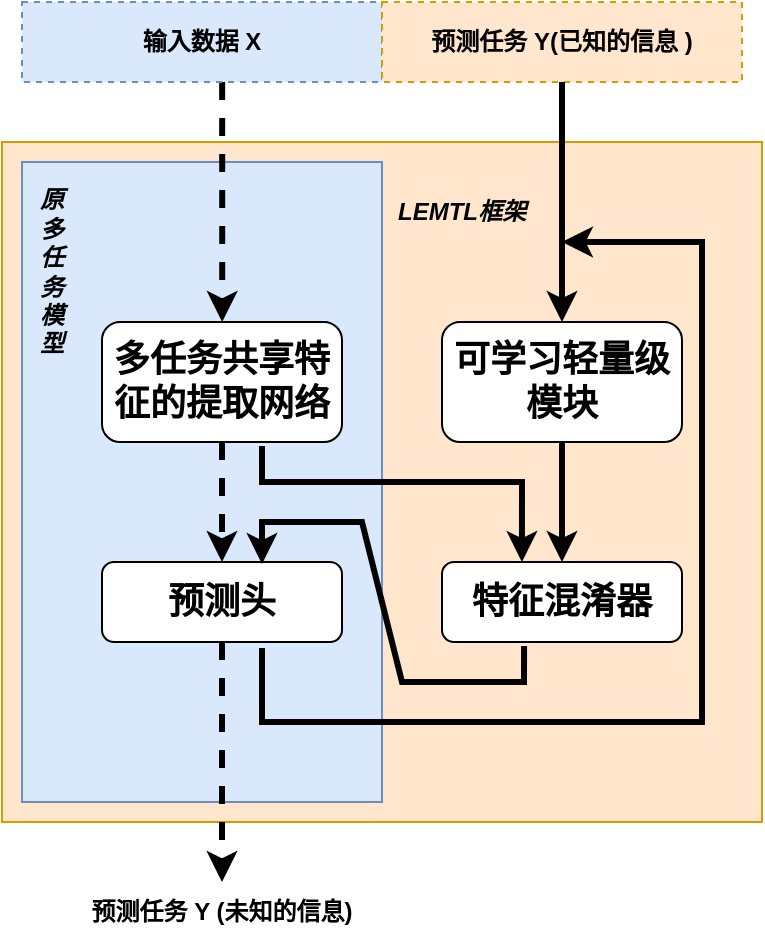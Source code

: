 <mxfile version="24.7.16">
  <diagram name="Page-1" id="u_PIz6emV0qA4rtQVPPR">
    <mxGraphModel dx="1434" dy="738" grid="1" gridSize="10" guides="1" tooltips="1" connect="1" arrows="1" fold="1" page="1" pageScale="1" pageWidth="827" pageHeight="1169" math="0" shadow="0">
      <root>
        <mxCell id="0" />
        <mxCell id="1" parent="0" />
        <mxCell id="fJKymjy_2eBl3symt3s9-21" value="" style="rounded=0;whiteSpace=wrap;html=1;fillColor=#ffe6cc;strokeColor=#d79b00;" parent="1" vertex="1">
          <mxGeometry x="150" y="150" width="380" height="340" as="geometry" />
        </mxCell>
        <mxCell id="fJKymjy_2eBl3symt3s9-20" value="" style="rounded=0;whiteSpace=wrap;html=1;fillColor=#dae8fc;strokeColor=#6c8ebf;" parent="1" vertex="1">
          <mxGeometry x="160" y="160" width="180" height="320" as="geometry" />
        </mxCell>
        <mxCell id="fJKymjy_2eBl3symt3s9-1" value="&lt;b&gt;&lt;font style=&quot;font-size: 18px;&quot;&gt;多任务共享特征的提取网络&lt;/font&gt;&lt;/b&gt;" style="rounded=1;whiteSpace=wrap;html=1;" parent="1" vertex="1">
          <mxGeometry x="200" y="240" width="120" height="60" as="geometry" />
        </mxCell>
        <mxCell id="fJKymjy_2eBl3symt3s9-2" value="&lt;b&gt;&lt;font style=&quot;font-size: 18px;&quot;&gt;预测头&lt;/font&gt;&lt;/b&gt;" style="rounded=1;whiteSpace=wrap;html=1;" parent="1" vertex="1">
          <mxGeometry x="200" y="360" width="120" height="40" as="geometry" />
        </mxCell>
        <mxCell id="fJKymjy_2eBl3symt3s9-3" value="&lt;b&gt;&lt;font style=&quot;font-size: 18px;&quot;&gt;可学习轻量级模块&lt;/font&gt;&lt;/b&gt;" style="rounded=1;whiteSpace=wrap;html=1;" parent="1" vertex="1">
          <mxGeometry x="370" y="240" width="120" height="60" as="geometry" />
        </mxCell>
        <mxCell id="fJKymjy_2eBl3symt3s9-9" value="" style="edgeStyle=orthogonalEdgeStyle;rounded=0;orthogonalLoop=1;jettySize=auto;html=1;exitX=0.556;exitY=1;exitDx=0;exitDy=0;exitPerimeter=0;fillColor=#d5e8d4;strokeColor=#000000;strokeWidth=3;dashed=1;" parent="1" source="fJKymjy_2eBl3symt3s9-5" target="fJKymjy_2eBl3symt3s9-1" edge="1">
          <mxGeometry relative="1" as="geometry">
            <mxPoint x="260" y="130" as="sourcePoint" />
            <Array as="points">
              <mxPoint x="260" y="190" />
              <mxPoint x="260" y="190" />
            </Array>
          </mxGeometry>
        </mxCell>
        <mxCell id="fJKymjy_2eBl3symt3s9-5" value="&lt;b&gt;输入数据 X&lt;/b&gt;" style="text;html=1;align=center;verticalAlign=middle;whiteSpace=wrap;rounded=0;fillColor=#dae8fc;strokeColor=#6c8ebf;dashed=1;strokeWidth=1;" parent="1" vertex="1">
          <mxGeometry x="160" y="80" width="180" height="40" as="geometry" />
        </mxCell>
        <mxCell id="fJKymjy_2eBl3symt3s9-6" value="&lt;b&gt;预测任务 Y(已知的信息 )&lt;/b&gt;" style="text;html=1;align=center;verticalAlign=middle;whiteSpace=wrap;rounded=0;fillColor=#ffe6cc;strokeColor=#d79b00;dashed=1;strokeWidth=1;" parent="1" vertex="1">
          <mxGeometry x="340" y="80" width="180" height="40" as="geometry" />
        </mxCell>
        <mxCell id="fJKymjy_2eBl3symt3s9-7" value="" style="endArrow=classic;html=1;rounded=0;exitX=0.5;exitY=1;exitDx=0;exitDy=0;entryX=0.5;entryY=0;entryDx=0;entryDy=0;strokeWidth=3;fillColor=#d5e8d4;strokeColor=#000000;dashed=1;" parent="1" source="fJKymjy_2eBl3symt3s9-1" target="fJKymjy_2eBl3symt3s9-2" edge="1">
          <mxGeometry width="50" height="50" relative="1" as="geometry">
            <mxPoint x="270" y="170" as="sourcePoint" />
            <mxPoint x="270" y="250" as="targetPoint" />
          </mxGeometry>
        </mxCell>
        <mxCell id="fJKymjy_2eBl3symt3s9-8" value="" style="endArrow=classic;html=1;rounded=0;strokeWidth=3;" parent="1" edge="1">
          <mxGeometry width="50" height="50" relative="1" as="geometry">
            <mxPoint x="280" y="403" as="sourcePoint" />
            <mxPoint x="430" y="200" as="targetPoint" />
            <Array as="points">
              <mxPoint x="280" y="440" />
              <mxPoint x="500" y="440" />
              <mxPoint x="500" y="200" />
            </Array>
          </mxGeometry>
        </mxCell>
        <mxCell id="fJKymjy_2eBl3symt3s9-11" value="" style="edgeStyle=orthogonalEdgeStyle;rounded=0;orthogonalLoop=1;jettySize=auto;html=1;entryX=0.5;entryY=0;entryDx=0;entryDy=0;exitX=0.5;exitY=1;exitDx=0;exitDy=0;strokeWidth=3;" parent="1" source="fJKymjy_2eBl3symt3s9-6" target="fJKymjy_2eBl3symt3s9-3" edge="1">
          <mxGeometry relative="1" as="geometry">
            <mxPoint x="430" y="130" as="sourcePoint" />
            <mxPoint x="420" y="230" as="targetPoint" />
          </mxGeometry>
        </mxCell>
        <mxCell id="fJKymjy_2eBl3symt3s9-14" value="" style="endArrow=classic;html=1;rounded=0;exitX=0.5;exitY=1;exitDx=0;exitDy=0;entryX=0.5;entryY=0;entryDx=0;entryDy=0;fillColor=#d5e8d4;strokeColor=#000000;strokeWidth=3;dashed=1;" parent="1" source="fJKymjy_2eBl3symt3s9-2" target="fJKymjy_2eBl3symt3s9-15" edge="1">
          <mxGeometry width="50" height="50" relative="1" as="geometry">
            <mxPoint x="390" y="410" as="sourcePoint" />
            <mxPoint x="260" y="490" as="targetPoint" />
          </mxGeometry>
        </mxCell>
        <mxCell id="fJKymjy_2eBl3symt3s9-15" value="&lt;b&gt;预测任务 Y (未知的信息)&lt;/b&gt;" style="text;html=1;align=center;verticalAlign=middle;whiteSpace=wrap;rounded=0;" parent="1" vertex="1">
          <mxGeometry x="190" y="520" width="140" height="30" as="geometry" />
        </mxCell>
        <mxCell id="fJKymjy_2eBl3symt3s9-16" value="&lt;b&gt;&lt;font style=&quot;font-size: 18px;&quot;&gt;特征混淆器&lt;/font&gt;&lt;/b&gt;" style="rounded=1;whiteSpace=wrap;html=1;" parent="1" vertex="1">
          <mxGeometry x="370" y="360" width="120" height="40" as="geometry" />
        </mxCell>
        <mxCell id="fJKymjy_2eBl3symt3s9-17" value="" style="endArrow=classic;html=1;rounded=0;exitX=0.5;exitY=1;exitDx=0;exitDy=0;entryX=0.5;entryY=0;entryDx=0;entryDy=0;strokeWidth=3;" parent="1" source="fJKymjy_2eBl3symt3s9-3" target="fJKymjy_2eBl3symt3s9-16" edge="1">
          <mxGeometry width="50" height="50" relative="1" as="geometry">
            <mxPoint x="390" y="410" as="sourcePoint" />
            <mxPoint x="440" y="360" as="targetPoint" />
          </mxGeometry>
        </mxCell>
        <mxCell id="fJKymjy_2eBl3symt3s9-18" value="" style="endArrow=classic;html=1;rounded=0;entryX=0.333;entryY=0;entryDx=0;entryDy=0;entryPerimeter=0;strokeWidth=3;" parent="1" target="fJKymjy_2eBl3symt3s9-16" edge="1">
          <mxGeometry width="50" height="50" relative="1" as="geometry">
            <mxPoint x="280" y="302" as="sourcePoint" />
            <mxPoint x="380" y="330" as="targetPoint" />
            <Array as="points">
              <mxPoint x="280" y="320" />
              <mxPoint x="410" y="320" />
            </Array>
          </mxGeometry>
        </mxCell>
        <mxCell id="fJKymjy_2eBl3symt3s9-19" value="" style="endArrow=classic;html=1;rounded=0;exitX=0.342;exitY=1.05;exitDx=0;exitDy=0;exitPerimeter=0;strokeWidth=3;" parent="1" source="fJKymjy_2eBl3symt3s9-16" edge="1">
          <mxGeometry width="50" height="50" relative="1" as="geometry">
            <mxPoint x="400" y="420" as="sourcePoint" />
            <mxPoint x="280" y="361" as="targetPoint" />
            <Array as="points">
              <mxPoint x="411" y="420" />
              <mxPoint x="350" y="420" />
              <mxPoint x="330" y="340" />
              <mxPoint x="280" y="340" />
            </Array>
          </mxGeometry>
        </mxCell>
        <mxCell id="qYPAdmig81G31VO67d0S-3" value="&lt;i&gt;&lt;b&gt;原&lt;/b&gt;&lt;/i&gt;&lt;div&gt;&lt;i&gt;&lt;b&gt;多&lt;/b&gt;&lt;/i&gt;&lt;/div&gt;&lt;div&gt;&lt;i&gt;&lt;b&gt;任&lt;/b&gt;&lt;/i&gt;&lt;/div&gt;&lt;div&gt;&lt;i&gt;&lt;b&gt;务&lt;/b&gt;&lt;/i&gt;&lt;/div&gt;&lt;div&gt;&lt;i&gt;&lt;b&gt;模&lt;/b&gt;&lt;/i&gt;&lt;/div&gt;&lt;div&gt;&lt;i&gt;&lt;b&gt;型&lt;/b&gt;&lt;/i&gt;&lt;/div&gt;" style="text;html=1;align=center;verticalAlign=middle;whiteSpace=wrap;rounded=0;" parent="1" vertex="1">
          <mxGeometry x="160" y="170" width="30" height="90" as="geometry" />
        </mxCell>
        <mxCell id="qYPAdmig81G31VO67d0S-4" value="&lt;b&gt;&lt;i&gt;LEMTL框架&lt;/i&gt;&lt;/b&gt;" style="text;html=1;align=center;verticalAlign=middle;whiteSpace=wrap;rounded=0;" parent="1" vertex="1">
          <mxGeometry x="340" y="170" width="80" height="30" as="geometry" />
        </mxCell>
      </root>
    </mxGraphModel>
  </diagram>
</mxfile>
